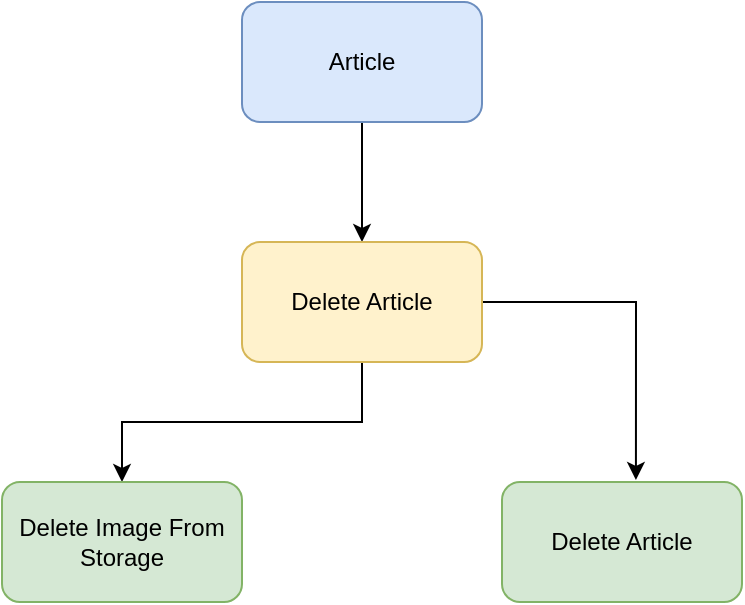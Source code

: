 <mxfile version="19.0.3" type="device"><diagram id="g9Toop1j2wCNTB-P_2Zy" name="Page-1"><mxGraphModel dx="942" dy="610" grid="1" gridSize="10" guides="1" tooltips="1" connect="1" arrows="1" fold="1" page="1" pageScale="1" pageWidth="850" pageHeight="1100" math="0" shadow="0"><root><mxCell id="0"/><mxCell id="1" parent="0"/><mxCell id="pOxg3psW0oM0AFTwivUn-7" value="" style="edgeStyle=orthogonalEdgeStyle;rounded=0;orthogonalLoop=1;jettySize=auto;html=1;" edge="1" parent="1" source="pOxg3psW0oM0AFTwivUn-1" target="pOxg3psW0oM0AFTwivUn-2"><mxGeometry relative="1" as="geometry"/></mxCell><mxCell id="pOxg3psW0oM0AFTwivUn-1" value="&lt;div&gt;Article&lt;/div&gt;" style="rounded=1;whiteSpace=wrap;html=1;fillColor=#dae8fc;strokeColor=#6c8ebf;" vertex="1" parent="1"><mxGeometry x="400" y="40" width="120" height="60" as="geometry"/></mxCell><mxCell id="pOxg3psW0oM0AFTwivUn-5" style="edgeStyle=orthogonalEdgeStyle;rounded=0;orthogonalLoop=1;jettySize=auto;html=1;entryX=0.558;entryY=-0.017;entryDx=0;entryDy=0;entryPerimeter=0;" edge="1" parent="1" source="pOxg3psW0oM0AFTwivUn-2" target="pOxg3psW0oM0AFTwivUn-4"><mxGeometry relative="1" as="geometry"/></mxCell><mxCell id="pOxg3psW0oM0AFTwivUn-6" style="edgeStyle=orthogonalEdgeStyle;rounded=0;orthogonalLoop=1;jettySize=auto;html=1;entryX=0.5;entryY=0;entryDx=0;entryDy=0;" edge="1" parent="1" source="pOxg3psW0oM0AFTwivUn-2" target="pOxg3psW0oM0AFTwivUn-3"><mxGeometry relative="1" as="geometry"><mxPoint x="340" y="270" as="targetPoint"/></mxGeometry></mxCell><mxCell id="pOxg3psW0oM0AFTwivUn-2" value="Delete Article" style="rounded=1;whiteSpace=wrap;html=1;fillColor=#fff2cc;strokeColor=#d6b656;" vertex="1" parent="1"><mxGeometry x="400" y="160" width="120" height="60" as="geometry"/></mxCell><mxCell id="pOxg3psW0oM0AFTwivUn-3" value="Delete Image From Storage" style="rounded=1;whiteSpace=wrap;html=1;fillColor=#d5e8d4;strokeColor=#82b366;" vertex="1" parent="1"><mxGeometry x="280" y="280" width="120" height="60" as="geometry"/></mxCell><mxCell id="pOxg3psW0oM0AFTwivUn-4" value="Delete Article" style="rounded=1;whiteSpace=wrap;html=1;fillColor=#d5e8d4;strokeColor=#82b366;" vertex="1" parent="1"><mxGeometry x="530" y="280" width="120" height="60" as="geometry"/></mxCell></root></mxGraphModel></diagram></mxfile>